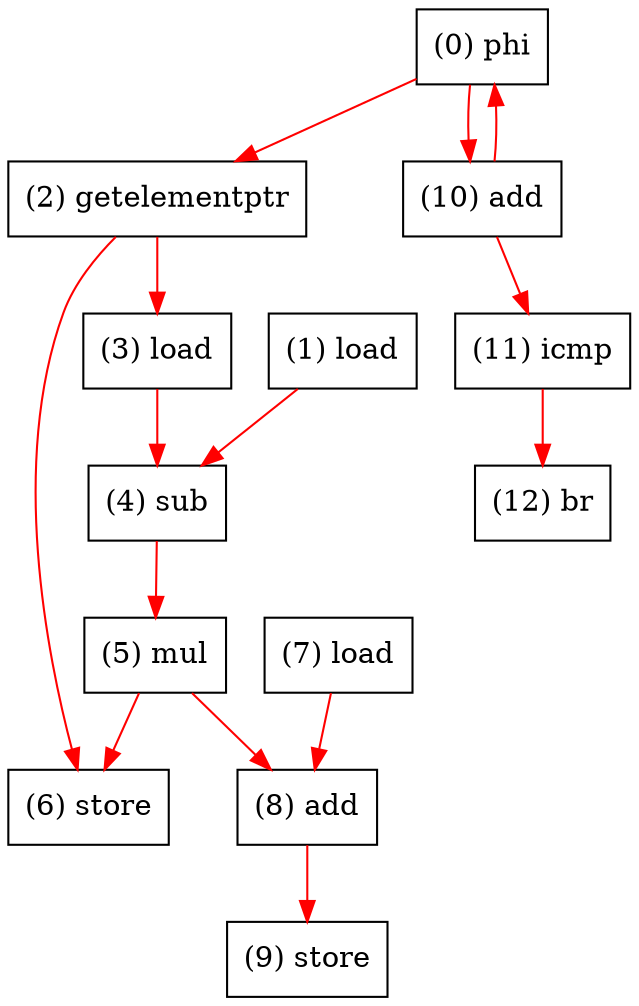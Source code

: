 digraph "DFG for'kernel' function" {
	Node0phi[shape=record, label="(0) phi"];
	Node1load[shape=record, label="(1) load"];
	Node2getelementptr[shape=record, label="(2) getelementptr"];
	Node3load[shape=record, label="(3) load"];
	Node4sub[shape=record, label="(4) sub"];
	Node5mul[shape=record, label="(5) mul"];
	Node6store[shape=record, label="(6) store"];
	Node7load[shape=record, label="(7) load"];
	Node8add[shape=record, label="(8) add"];
	Node9store[shape=record, label="(9) store"];
	Node10add[shape=record, label="(10) add"];
	Node11icmp[shape=record, label="(11) icmp"];
	Node12br[shape=record, label="(12) br"];
edge [color=red]
	Node10add -> Node0phi
	Node0phi -> Node2getelementptr
	Node2getelementptr -> Node3load
	Node3load -> Node4sub
	Node1load -> Node4sub
	Node4sub -> Node5mul
	Node5mul -> Node6store
	Node2getelementptr -> Node6store
	Node7load -> Node8add
	Node5mul -> Node8add
	Node8add -> Node9store
	Node0phi -> Node10add
	Node10add -> Node11icmp
	Node11icmp -> Node12br
}
